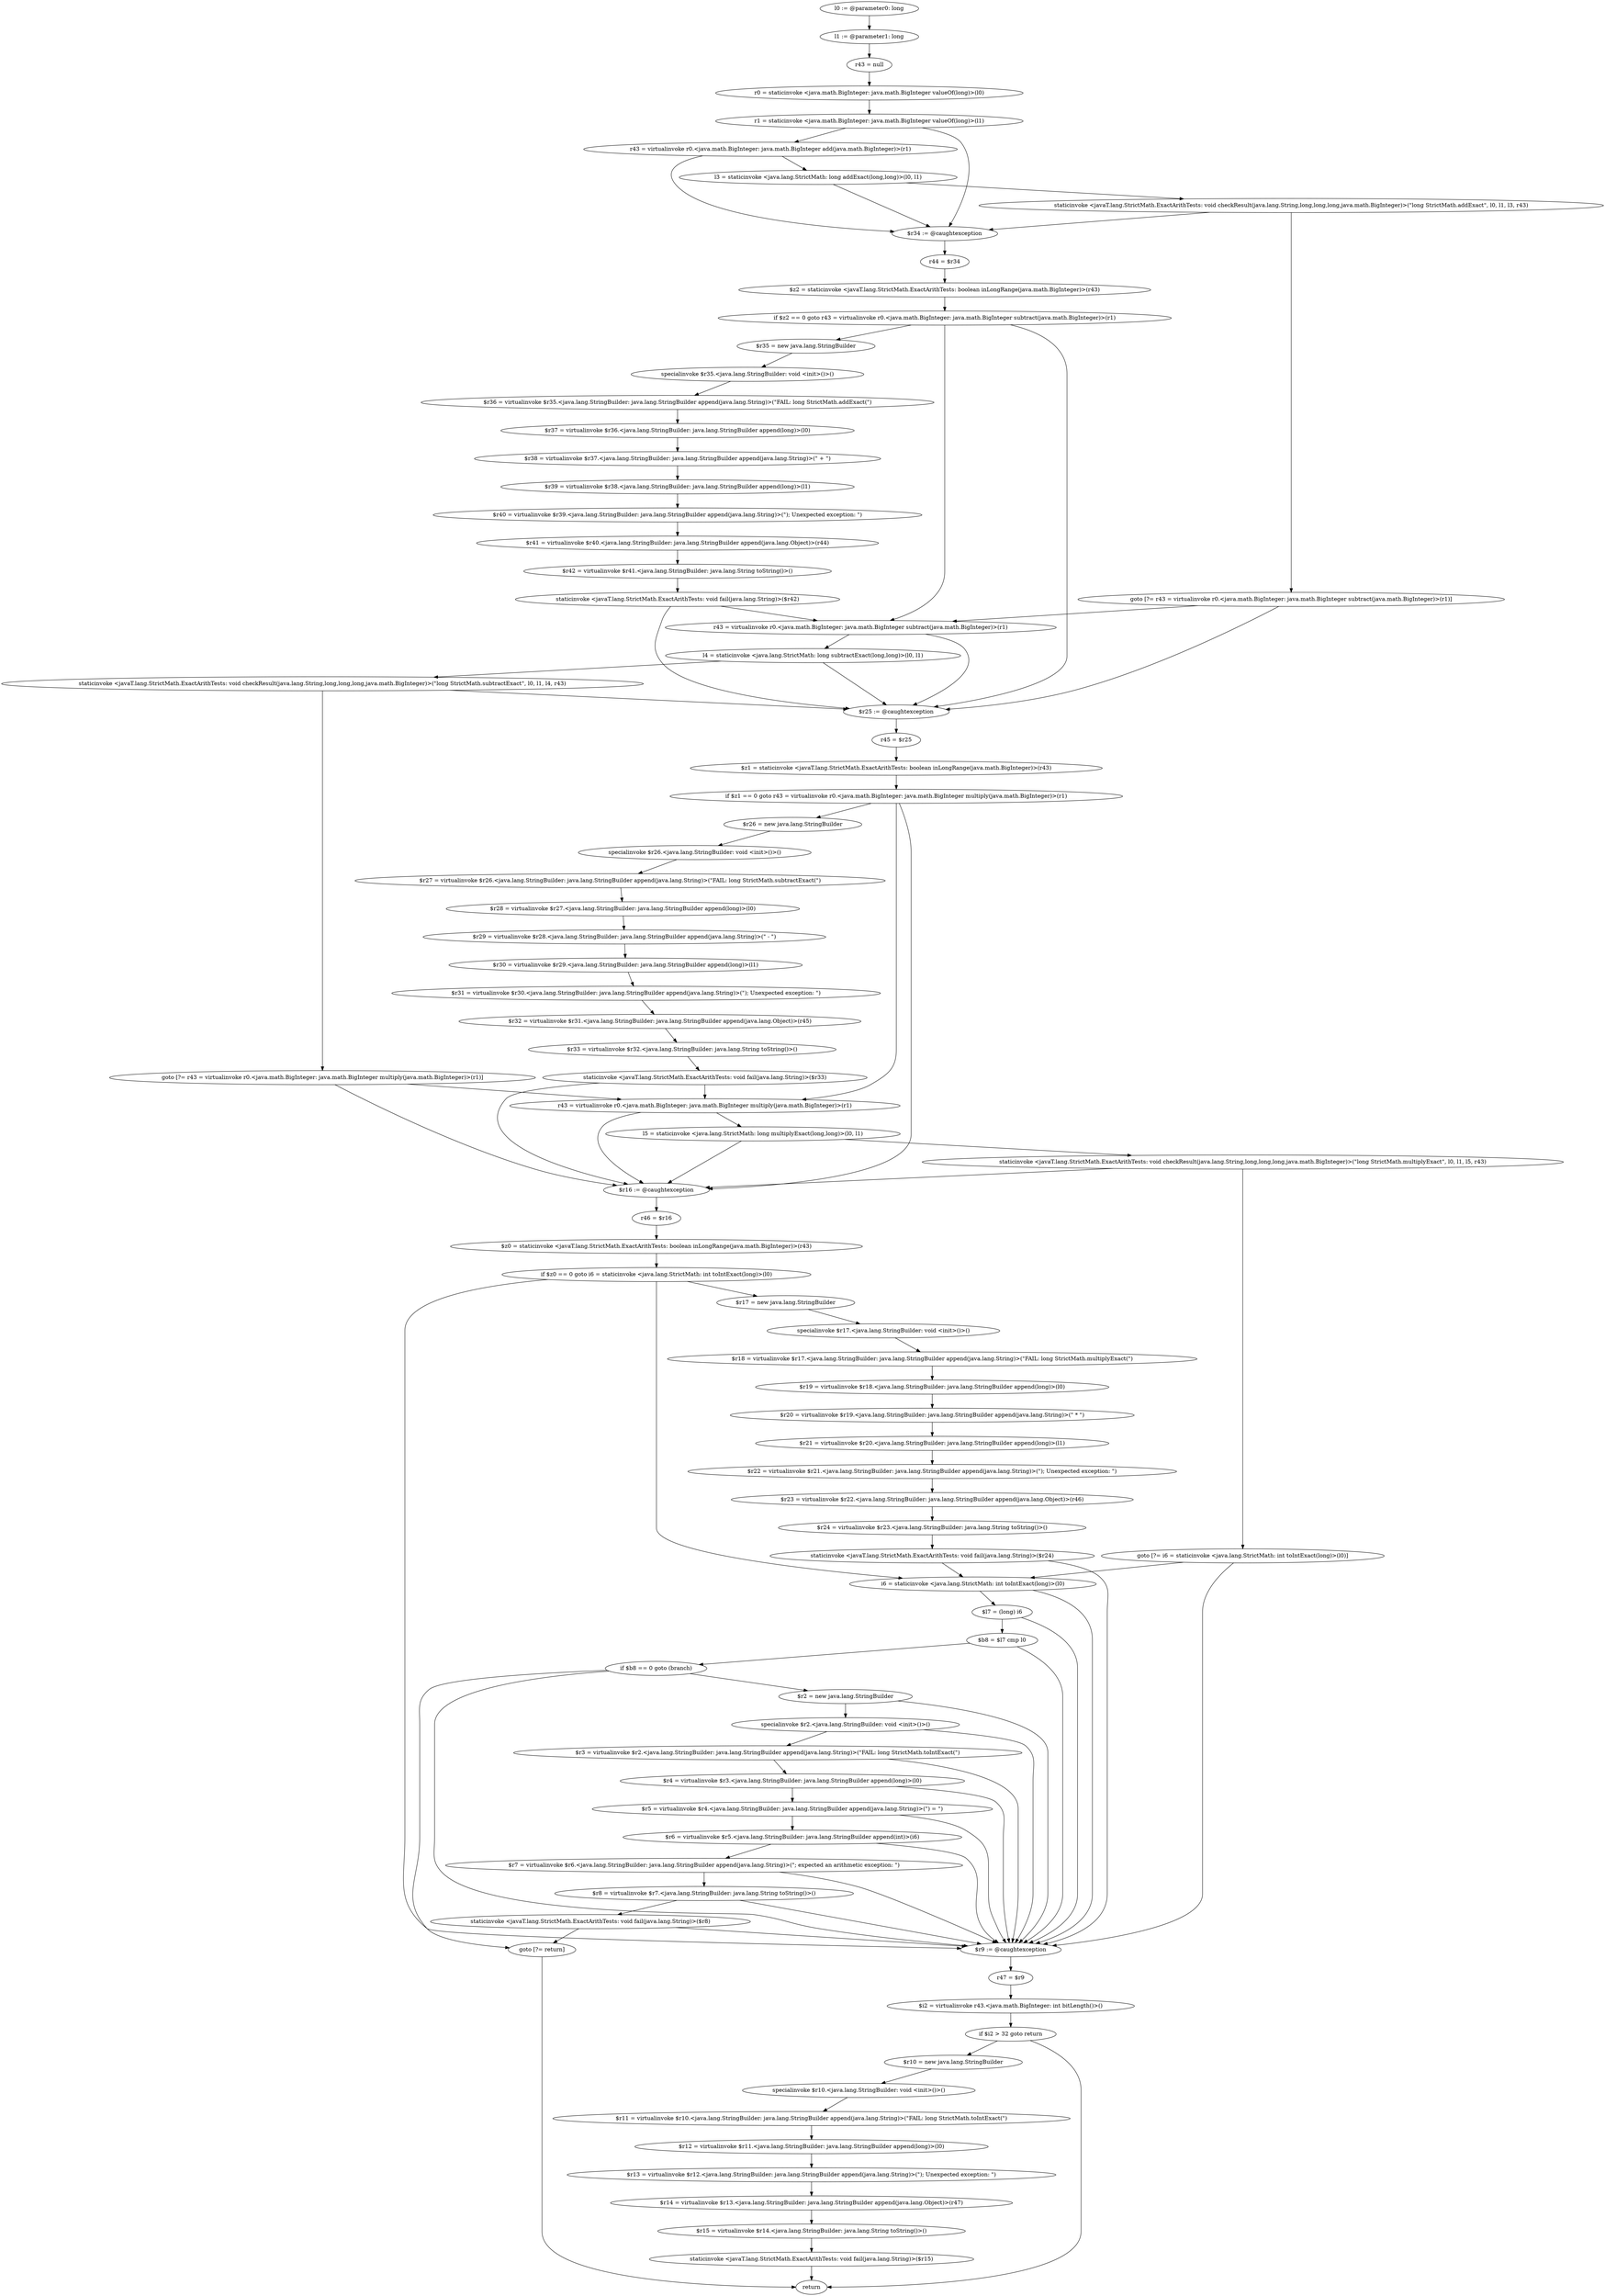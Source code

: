 digraph "unitGraph" {
    "l0 := @parameter0: long"
    "l1 := @parameter1: long"
    "r43 = null"
    "r0 = staticinvoke <java.math.BigInteger: java.math.BigInteger valueOf(long)>(l0)"
    "r1 = staticinvoke <java.math.BigInteger: java.math.BigInteger valueOf(long)>(l1)"
    "r43 = virtualinvoke r0.<java.math.BigInteger: java.math.BigInteger add(java.math.BigInteger)>(r1)"
    "l3 = staticinvoke <java.lang.StrictMath: long addExact(long,long)>(l0, l1)"
    "staticinvoke <javaT.lang.StrictMath.ExactArithTests: void checkResult(java.lang.String,long,long,long,java.math.BigInteger)>(\"long StrictMath.addExact\", l0, l1, l3, r43)"
    "goto [?= r43 = virtualinvoke r0.<java.math.BigInteger: java.math.BigInteger subtract(java.math.BigInteger)>(r1)]"
    "$r34 := @caughtexception"
    "r44 = $r34"
    "$z2 = staticinvoke <javaT.lang.StrictMath.ExactArithTests: boolean inLongRange(java.math.BigInteger)>(r43)"
    "if $z2 == 0 goto r43 = virtualinvoke r0.<java.math.BigInteger: java.math.BigInteger subtract(java.math.BigInteger)>(r1)"
    "$r35 = new java.lang.StringBuilder"
    "specialinvoke $r35.<java.lang.StringBuilder: void <init>()>()"
    "$r36 = virtualinvoke $r35.<java.lang.StringBuilder: java.lang.StringBuilder append(java.lang.String)>(\"FAIL: long StrictMath.addExact(\")"
    "$r37 = virtualinvoke $r36.<java.lang.StringBuilder: java.lang.StringBuilder append(long)>(l0)"
    "$r38 = virtualinvoke $r37.<java.lang.StringBuilder: java.lang.StringBuilder append(java.lang.String)>(\" + \")"
    "$r39 = virtualinvoke $r38.<java.lang.StringBuilder: java.lang.StringBuilder append(long)>(l1)"
    "$r40 = virtualinvoke $r39.<java.lang.StringBuilder: java.lang.StringBuilder append(java.lang.String)>(\"); Unexpected exception: \")"
    "$r41 = virtualinvoke $r40.<java.lang.StringBuilder: java.lang.StringBuilder append(java.lang.Object)>(r44)"
    "$r42 = virtualinvoke $r41.<java.lang.StringBuilder: java.lang.String toString()>()"
    "staticinvoke <javaT.lang.StrictMath.ExactArithTests: void fail(java.lang.String)>($r42)"
    "r43 = virtualinvoke r0.<java.math.BigInteger: java.math.BigInteger subtract(java.math.BigInteger)>(r1)"
    "l4 = staticinvoke <java.lang.StrictMath: long subtractExact(long,long)>(l0, l1)"
    "staticinvoke <javaT.lang.StrictMath.ExactArithTests: void checkResult(java.lang.String,long,long,long,java.math.BigInteger)>(\"long StrictMath.subtractExact\", l0, l1, l4, r43)"
    "goto [?= r43 = virtualinvoke r0.<java.math.BigInteger: java.math.BigInteger multiply(java.math.BigInteger)>(r1)]"
    "$r25 := @caughtexception"
    "r45 = $r25"
    "$z1 = staticinvoke <javaT.lang.StrictMath.ExactArithTests: boolean inLongRange(java.math.BigInteger)>(r43)"
    "if $z1 == 0 goto r43 = virtualinvoke r0.<java.math.BigInteger: java.math.BigInteger multiply(java.math.BigInteger)>(r1)"
    "$r26 = new java.lang.StringBuilder"
    "specialinvoke $r26.<java.lang.StringBuilder: void <init>()>()"
    "$r27 = virtualinvoke $r26.<java.lang.StringBuilder: java.lang.StringBuilder append(java.lang.String)>(\"FAIL: long StrictMath.subtractExact(\")"
    "$r28 = virtualinvoke $r27.<java.lang.StringBuilder: java.lang.StringBuilder append(long)>(l0)"
    "$r29 = virtualinvoke $r28.<java.lang.StringBuilder: java.lang.StringBuilder append(java.lang.String)>(\" - \")"
    "$r30 = virtualinvoke $r29.<java.lang.StringBuilder: java.lang.StringBuilder append(long)>(l1)"
    "$r31 = virtualinvoke $r30.<java.lang.StringBuilder: java.lang.StringBuilder append(java.lang.String)>(\"); Unexpected exception: \")"
    "$r32 = virtualinvoke $r31.<java.lang.StringBuilder: java.lang.StringBuilder append(java.lang.Object)>(r45)"
    "$r33 = virtualinvoke $r32.<java.lang.StringBuilder: java.lang.String toString()>()"
    "staticinvoke <javaT.lang.StrictMath.ExactArithTests: void fail(java.lang.String)>($r33)"
    "r43 = virtualinvoke r0.<java.math.BigInteger: java.math.BigInteger multiply(java.math.BigInteger)>(r1)"
    "l5 = staticinvoke <java.lang.StrictMath: long multiplyExact(long,long)>(l0, l1)"
    "staticinvoke <javaT.lang.StrictMath.ExactArithTests: void checkResult(java.lang.String,long,long,long,java.math.BigInteger)>(\"long StrictMath.multiplyExact\", l0, l1, l5, r43)"
    "goto [?= i6 = staticinvoke <java.lang.StrictMath: int toIntExact(long)>(l0)]"
    "$r16 := @caughtexception"
    "r46 = $r16"
    "$z0 = staticinvoke <javaT.lang.StrictMath.ExactArithTests: boolean inLongRange(java.math.BigInteger)>(r43)"
    "if $z0 == 0 goto i6 = staticinvoke <java.lang.StrictMath: int toIntExact(long)>(l0)"
    "$r17 = new java.lang.StringBuilder"
    "specialinvoke $r17.<java.lang.StringBuilder: void <init>()>()"
    "$r18 = virtualinvoke $r17.<java.lang.StringBuilder: java.lang.StringBuilder append(java.lang.String)>(\"FAIL: long StrictMath.multiplyExact(\")"
    "$r19 = virtualinvoke $r18.<java.lang.StringBuilder: java.lang.StringBuilder append(long)>(l0)"
    "$r20 = virtualinvoke $r19.<java.lang.StringBuilder: java.lang.StringBuilder append(java.lang.String)>(\" * \")"
    "$r21 = virtualinvoke $r20.<java.lang.StringBuilder: java.lang.StringBuilder append(long)>(l1)"
    "$r22 = virtualinvoke $r21.<java.lang.StringBuilder: java.lang.StringBuilder append(java.lang.String)>(\"); Unexpected exception: \")"
    "$r23 = virtualinvoke $r22.<java.lang.StringBuilder: java.lang.StringBuilder append(java.lang.Object)>(r46)"
    "$r24 = virtualinvoke $r23.<java.lang.StringBuilder: java.lang.String toString()>()"
    "staticinvoke <javaT.lang.StrictMath.ExactArithTests: void fail(java.lang.String)>($r24)"
    "i6 = staticinvoke <java.lang.StrictMath: int toIntExact(long)>(l0)"
    "$l7 = (long) i6"
    "$b8 = $l7 cmp l0"
    "if $b8 == 0 goto (branch)"
    "$r2 = new java.lang.StringBuilder"
    "specialinvoke $r2.<java.lang.StringBuilder: void <init>()>()"
    "$r3 = virtualinvoke $r2.<java.lang.StringBuilder: java.lang.StringBuilder append(java.lang.String)>(\"FAIL: long StrictMath.toIntExact(\")"
    "$r4 = virtualinvoke $r3.<java.lang.StringBuilder: java.lang.StringBuilder append(long)>(l0)"
    "$r5 = virtualinvoke $r4.<java.lang.StringBuilder: java.lang.StringBuilder append(java.lang.String)>(\") = \")"
    "$r6 = virtualinvoke $r5.<java.lang.StringBuilder: java.lang.StringBuilder append(int)>(i6)"
    "$r7 = virtualinvoke $r6.<java.lang.StringBuilder: java.lang.StringBuilder append(java.lang.String)>(\"; expected an arithmetic exception: \")"
    "$r8 = virtualinvoke $r7.<java.lang.StringBuilder: java.lang.String toString()>()"
    "staticinvoke <javaT.lang.StrictMath.ExactArithTests: void fail(java.lang.String)>($r8)"
    "goto [?= return]"
    "$r9 := @caughtexception"
    "r47 = $r9"
    "$i2 = virtualinvoke r43.<java.math.BigInteger: int bitLength()>()"
    "if $i2 > 32 goto return"
    "$r10 = new java.lang.StringBuilder"
    "specialinvoke $r10.<java.lang.StringBuilder: void <init>()>()"
    "$r11 = virtualinvoke $r10.<java.lang.StringBuilder: java.lang.StringBuilder append(java.lang.String)>(\"FAIL: long StrictMath.toIntExact(\")"
    "$r12 = virtualinvoke $r11.<java.lang.StringBuilder: java.lang.StringBuilder append(long)>(l0)"
    "$r13 = virtualinvoke $r12.<java.lang.StringBuilder: java.lang.StringBuilder append(java.lang.String)>(\"); Unexpected exception: \")"
    "$r14 = virtualinvoke $r13.<java.lang.StringBuilder: java.lang.StringBuilder append(java.lang.Object)>(r47)"
    "$r15 = virtualinvoke $r14.<java.lang.StringBuilder: java.lang.String toString()>()"
    "staticinvoke <javaT.lang.StrictMath.ExactArithTests: void fail(java.lang.String)>($r15)"
    "return"
    "l0 := @parameter0: long"->"l1 := @parameter1: long";
    "l1 := @parameter1: long"->"r43 = null";
    "r43 = null"->"r0 = staticinvoke <java.math.BigInteger: java.math.BigInteger valueOf(long)>(l0)";
    "r0 = staticinvoke <java.math.BigInteger: java.math.BigInteger valueOf(long)>(l0)"->"r1 = staticinvoke <java.math.BigInteger: java.math.BigInteger valueOf(long)>(l1)";
    "r1 = staticinvoke <java.math.BigInteger: java.math.BigInteger valueOf(long)>(l1)"->"r43 = virtualinvoke r0.<java.math.BigInteger: java.math.BigInteger add(java.math.BigInteger)>(r1)";
    "r1 = staticinvoke <java.math.BigInteger: java.math.BigInteger valueOf(long)>(l1)"->"$r34 := @caughtexception";
    "r43 = virtualinvoke r0.<java.math.BigInteger: java.math.BigInteger add(java.math.BigInteger)>(r1)"->"l3 = staticinvoke <java.lang.StrictMath: long addExact(long,long)>(l0, l1)";
    "r43 = virtualinvoke r0.<java.math.BigInteger: java.math.BigInteger add(java.math.BigInteger)>(r1)"->"$r34 := @caughtexception";
    "l3 = staticinvoke <java.lang.StrictMath: long addExact(long,long)>(l0, l1)"->"staticinvoke <javaT.lang.StrictMath.ExactArithTests: void checkResult(java.lang.String,long,long,long,java.math.BigInteger)>(\"long StrictMath.addExact\", l0, l1, l3, r43)";
    "l3 = staticinvoke <java.lang.StrictMath: long addExact(long,long)>(l0, l1)"->"$r34 := @caughtexception";
    "staticinvoke <javaT.lang.StrictMath.ExactArithTests: void checkResult(java.lang.String,long,long,long,java.math.BigInteger)>(\"long StrictMath.addExact\", l0, l1, l3, r43)"->"goto [?= r43 = virtualinvoke r0.<java.math.BigInteger: java.math.BigInteger subtract(java.math.BigInteger)>(r1)]";
    "staticinvoke <javaT.lang.StrictMath.ExactArithTests: void checkResult(java.lang.String,long,long,long,java.math.BigInteger)>(\"long StrictMath.addExact\", l0, l1, l3, r43)"->"$r34 := @caughtexception";
    "goto [?= r43 = virtualinvoke r0.<java.math.BigInteger: java.math.BigInteger subtract(java.math.BigInteger)>(r1)]"->"r43 = virtualinvoke r0.<java.math.BigInteger: java.math.BigInteger subtract(java.math.BigInteger)>(r1)";
    "goto [?= r43 = virtualinvoke r0.<java.math.BigInteger: java.math.BigInteger subtract(java.math.BigInteger)>(r1)]"->"$r25 := @caughtexception";
    "$r34 := @caughtexception"->"r44 = $r34";
    "r44 = $r34"->"$z2 = staticinvoke <javaT.lang.StrictMath.ExactArithTests: boolean inLongRange(java.math.BigInteger)>(r43)";
    "$z2 = staticinvoke <javaT.lang.StrictMath.ExactArithTests: boolean inLongRange(java.math.BigInteger)>(r43)"->"if $z2 == 0 goto r43 = virtualinvoke r0.<java.math.BigInteger: java.math.BigInteger subtract(java.math.BigInteger)>(r1)";
    "if $z2 == 0 goto r43 = virtualinvoke r0.<java.math.BigInteger: java.math.BigInteger subtract(java.math.BigInteger)>(r1)"->"$r35 = new java.lang.StringBuilder";
    "if $z2 == 0 goto r43 = virtualinvoke r0.<java.math.BigInteger: java.math.BigInteger subtract(java.math.BigInteger)>(r1)"->"r43 = virtualinvoke r0.<java.math.BigInteger: java.math.BigInteger subtract(java.math.BigInteger)>(r1)";
    "if $z2 == 0 goto r43 = virtualinvoke r0.<java.math.BigInteger: java.math.BigInteger subtract(java.math.BigInteger)>(r1)"->"$r25 := @caughtexception";
    "$r35 = new java.lang.StringBuilder"->"specialinvoke $r35.<java.lang.StringBuilder: void <init>()>()";
    "specialinvoke $r35.<java.lang.StringBuilder: void <init>()>()"->"$r36 = virtualinvoke $r35.<java.lang.StringBuilder: java.lang.StringBuilder append(java.lang.String)>(\"FAIL: long StrictMath.addExact(\")";
    "$r36 = virtualinvoke $r35.<java.lang.StringBuilder: java.lang.StringBuilder append(java.lang.String)>(\"FAIL: long StrictMath.addExact(\")"->"$r37 = virtualinvoke $r36.<java.lang.StringBuilder: java.lang.StringBuilder append(long)>(l0)";
    "$r37 = virtualinvoke $r36.<java.lang.StringBuilder: java.lang.StringBuilder append(long)>(l0)"->"$r38 = virtualinvoke $r37.<java.lang.StringBuilder: java.lang.StringBuilder append(java.lang.String)>(\" + \")";
    "$r38 = virtualinvoke $r37.<java.lang.StringBuilder: java.lang.StringBuilder append(java.lang.String)>(\" + \")"->"$r39 = virtualinvoke $r38.<java.lang.StringBuilder: java.lang.StringBuilder append(long)>(l1)";
    "$r39 = virtualinvoke $r38.<java.lang.StringBuilder: java.lang.StringBuilder append(long)>(l1)"->"$r40 = virtualinvoke $r39.<java.lang.StringBuilder: java.lang.StringBuilder append(java.lang.String)>(\"); Unexpected exception: \")";
    "$r40 = virtualinvoke $r39.<java.lang.StringBuilder: java.lang.StringBuilder append(java.lang.String)>(\"); Unexpected exception: \")"->"$r41 = virtualinvoke $r40.<java.lang.StringBuilder: java.lang.StringBuilder append(java.lang.Object)>(r44)";
    "$r41 = virtualinvoke $r40.<java.lang.StringBuilder: java.lang.StringBuilder append(java.lang.Object)>(r44)"->"$r42 = virtualinvoke $r41.<java.lang.StringBuilder: java.lang.String toString()>()";
    "$r42 = virtualinvoke $r41.<java.lang.StringBuilder: java.lang.String toString()>()"->"staticinvoke <javaT.lang.StrictMath.ExactArithTests: void fail(java.lang.String)>($r42)";
    "staticinvoke <javaT.lang.StrictMath.ExactArithTests: void fail(java.lang.String)>($r42)"->"r43 = virtualinvoke r0.<java.math.BigInteger: java.math.BigInteger subtract(java.math.BigInteger)>(r1)";
    "staticinvoke <javaT.lang.StrictMath.ExactArithTests: void fail(java.lang.String)>($r42)"->"$r25 := @caughtexception";
    "r43 = virtualinvoke r0.<java.math.BigInteger: java.math.BigInteger subtract(java.math.BigInteger)>(r1)"->"l4 = staticinvoke <java.lang.StrictMath: long subtractExact(long,long)>(l0, l1)";
    "r43 = virtualinvoke r0.<java.math.BigInteger: java.math.BigInteger subtract(java.math.BigInteger)>(r1)"->"$r25 := @caughtexception";
    "l4 = staticinvoke <java.lang.StrictMath: long subtractExact(long,long)>(l0, l1)"->"staticinvoke <javaT.lang.StrictMath.ExactArithTests: void checkResult(java.lang.String,long,long,long,java.math.BigInteger)>(\"long StrictMath.subtractExact\", l0, l1, l4, r43)";
    "l4 = staticinvoke <java.lang.StrictMath: long subtractExact(long,long)>(l0, l1)"->"$r25 := @caughtexception";
    "staticinvoke <javaT.lang.StrictMath.ExactArithTests: void checkResult(java.lang.String,long,long,long,java.math.BigInteger)>(\"long StrictMath.subtractExact\", l0, l1, l4, r43)"->"goto [?= r43 = virtualinvoke r0.<java.math.BigInteger: java.math.BigInteger multiply(java.math.BigInteger)>(r1)]";
    "staticinvoke <javaT.lang.StrictMath.ExactArithTests: void checkResult(java.lang.String,long,long,long,java.math.BigInteger)>(\"long StrictMath.subtractExact\", l0, l1, l4, r43)"->"$r25 := @caughtexception";
    "goto [?= r43 = virtualinvoke r0.<java.math.BigInteger: java.math.BigInteger multiply(java.math.BigInteger)>(r1)]"->"r43 = virtualinvoke r0.<java.math.BigInteger: java.math.BigInteger multiply(java.math.BigInteger)>(r1)";
    "goto [?= r43 = virtualinvoke r0.<java.math.BigInteger: java.math.BigInteger multiply(java.math.BigInteger)>(r1)]"->"$r16 := @caughtexception";
    "$r25 := @caughtexception"->"r45 = $r25";
    "r45 = $r25"->"$z1 = staticinvoke <javaT.lang.StrictMath.ExactArithTests: boolean inLongRange(java.math.BigInteger)>(r43)";
    "$z1 = staticinvoke <javaT.lang.StrictMath.ExactArithTests: boolean inLongRange(java.math.BigInteger)>(r43)"->"if $z1 == 0 goto r43 = virtualinvoke r0.<java.math.BigInteger: java.math.BigInteger multiply(java.math.BigInteger)>(r1)";
    "if $z1 == 0 goto r43 = virtualinvoke r0.<java.math.BigInteger: java.math.BigInteger multiply(java.math.BigInteger)>(r1)"->"$r26 = new java.lang.StringBuilder";
    "if $z1 == 0 goto r43 = virtualinvoke r0.<java.math.BigInteger: java.math.BigInteger multiply(java.math.BigInteger)>(r1)"->"r43 = virtualinvoke r0.<java.math.BigInteger: java.math.BigInteger multiply(java.math.BigInteger)>(r1)";
    "if $z1 == 0 goto r43 = virtualinvoke r0.<java.math.BigInteger: java.math.BigInteger multiply(java.math.BigInteger)>(r1)"->"$r16 := @caughtexception";
    "$r26 = new java.lang.StringBuilder"->"specialinvoke $r26.<java.lang.StringBuilder: void <init>()>()";
    "specialinvoke $r26.<java.lang.StringBuilder: void <init>()>()"->"$r27 = virtualinvoke $r26.<java.lang.StringBuilder: java.lang.StringBuilder append(java.lang.String)>(\"FAIL: long StrictMath.subtractExact(\")";
    "$r27 = virtualinvoke $r26.<java.lang.StringBuilder: java.lang.StringBuilder append(java.lang.String)>(\"FAIL: long StrictMath.subtractExact(\")"->"$r28 = virtualinvoke $r27.<java.lang.StringBuilder: java.lang.StringBuilder append(long)>(l0)";
    "$r28 = virtualinvoke $r27.<java.lang.StringBuilder: java.lang.StringBuilder append(long)>(l0)"->"$r29 = virtualinvoke $r28.<java.lang.StringBuilder: java.lang.StringBuilder append(java.lang.String)>(\" - \")";
    "$r29 = virtualinvoke $r28.<java.lang.StringBuilder: java.lang.StringBuilder append(java.lang.String)>(\" - \")"->"$r30 = virtualinvoke $r29.<java.lang.StringBuilder: java.lang.StringBuilder append(long)>(l1)";
    "$r30 = virtualinvoke $r29.<java.lang.StringBuilder: java.lang.StringBuilder append(long)>(l1)"->"$r31 = virtualinvoke $r30.<java.lang.StringBuilder: java.lang.StringBuilder append(java.lang.String)>(\"); Unexpected exception: \")";
    "$r31 = virtualinvoke $r30.<java.lang.StringBuilder: java.lang.StringBuilder append(java.lang.String)>(\"); Unexpected exception: \")"->"$r32 = virtualinvoke $r31.<java.lang.StringBuilder: java.lang.StringBuilder append(java.lang.Object)>(r45)";
    "$r32 = virtualinvoke $r31.<java.lang.StringBuilder: java.lang.StringBuilder append(java.lang.Object)>(r45)"->"$r33 = virtualinvoke $r32.<java.lang.StringBuilder: java.lang.String toString()>()";
    "$r33 = virtualinvoke $r32.<java.lang.StringBuilder: java.lang.String toString()>()"->"staticinvoke <javaT.lang.StrictMath.ExactArithTests: void fail(java.lang.String)>($r33)";
    "staticinvoke <javaT.lang.StrictMath.ExactArithTests: void fail(java.lang.String)>($r33)"->"r43 = virtualinvoke r0.<java.math.BigInteger: java.math.BigInteger multiply(java.math.BigInteger)>(r1)";
    "staticinvoke <javaT.lang.StrictMath.ExactArithTests: void fail(java.lang.String)>($r33)"->"$r16 := @caughtexception";
    "r43 = virtualinvoke r0.<java.math.BigInteger: java.math.BigInteger multiply(java.math.BigInteger)>(r1)"->"l5 = staticinvoke <java.lang.StrictMath: long multiplyExact(long,long)>(l0, l1)";
    "r43 = virtualinvoke r0.<java.math.BigInteger: java.math.BigInteger multiply(java.math.BigInteger)>(r1)"->"$r16 := @caughtexception";
    "l5 = staticinvoke <java.lang.StrictMath: long multiplyExact(long,long)>(l0, l1)"->"staticinvoke <javaT.lang.StrictMath.ExactArithTests: void checkResult(java.lang.String,long,long,long,java.math.BigInteger)>(\"long StrictMath.multiplyExact\", l0, l1, l5, r43)";
    "l5 = staticinvoke <java.lang.StrictMath: long multiplyExact(long,long)>(l0, l1)"->"$r16 := @caughtexception";
    "staticinvoke <javaT.lang.StrictMath.ExactArithTests: void checkResult(java.lang.String,long,long,long,java.math.BigInteger)>(\"long StrictMath.multiplyExact\", l0, l1, l5, r43)"->"goto [?= i6 = staticinvoke <java.lang.StrictMath: int toIntExact(long)>(l0)]";
    "staticinvoke <javaT.lang.StrictMath.ExactArithTests: void checkResult(java.lang.String,long,long,long,java.math.BigInteger)>(\"long StrictMath.multiplyExact\", l0, l1, l5, r43)"->"$r16 := @caughtexception";
    "goto [?= i6 = staticinvoke <java.lang.StrictMath: int toIntExact(long)>(l0)]"->"i6 = staticinvoke <java.lang.StrictMath: int toIntExact(long)>(l0)";
    "goto [?= i6 = staticinvoke <java.lang.StrictMath: int toIntExact(long)>(l0)]"->"$r9 := @caughtexception";
    "$r16 := @caughtexception"->"r46 = $r16";
    "r46 = $r16"->"$z0 = staticinvoke <javaT.lang.StrictMath.ExactArithTests: boolean inLongRange(java.math.BigInteger)>(r43)";
    "$z0 = staticinvoke <javaT.lang.StrictMath.ExactArithTests: boolean inLongRange(java.math.BigInteger)>(r43)"->"if $z0 == 0 goto i6 = staticinvoke <java.lang.StrictMath: int toIntExact(long)>(l0)";
    "if $z0 == 0 goto i6 = staticinvoke <java.lang.StrictMath: int toIntExact(long)>(l0)"->"$r17 = new java.lang.StringBuilder";
    "if $z0 == 0 goto i6 = staticinvoke <java.lang.StrictMath: int toIntExact(long)>(l0)"->"i6 = staticinvoke <java.lang.StrictMath: int toIntExact(long)>(l0)";
    "if $z0 == 0 goto i6 = staticinvoke <java.lang.StrictMath: int toIntExact(long)>(l0)"->"$r9 := @caughtexception";
    "$r17 = new java.lang.StringBuilder"->"specialinvoke $r17.<java.lang.StringBuilder: void <init>()>()";
    "specialinvoke $r17.<java.lang.StringBuilder: void <init>()>()"->"$r18 = virtualinvoke $r17.<java.lang.StringBuilder: java.lang.StringBuilder append(java.lang.String)>(\"FAIL: long StrictMath.multiplyExact(\")";
    "$r18 = virtualinvoke $r17.<java.lang.StringBuilder: java.lang.StringBuilder append(java.lang.String)>(\"FAIL: long StrictMath.multiplyExact(\")"->"$r19 = virtualinvoke $r18.<java.lang.StringBuilder: java.lang.StringBuilder append(long)>(l0)";
    "$r19 = virtualinvoke $r18.<java.lang.StringBuilder: java.lang.StringBuilder append(long)>(l0)"->"$r20 = virtualinvoke $r19.<java.lang.StringBuilder: java.lang.StringBuilder append(java.lang.String)>(\" * \")";
    "$r20 = virtualinvoke $r19.<java.lang.StringBuilder: java.lang.StringBuilder append(java.lang.String)>(\" * \")"->"$r21 = virtualinvoke $r20.<java.lang.StringBuilder: java.lang.StringBuilder append(long)>(l1)";
    "$r21 = virtualinvoke $r20.<java.lang.StringBuilder: java.lang.StringBuilder append(long)>(l1)"->"$r22 = virtualinvoke $r21.<java.lang.StringBuilder: java.lang.StringBuilder append(java.lang.String)>(\"); Unexpected exception: \")";
    "$r22 = virtualinvoke $r21.<java.lang.StringBuilder: java.lang.StringBuilder append(java.lang.String)>(\"); Unexpected exception: \")"->"$r23 = virtualinvoke $r22.<java.lang.StringBuilder: java.lang.StringBuilder append(java.lang.Object)>(r46)";
    "$r23 = virtualinvoke $r22.<java.lang.StringBuilder: java.lang.StringBuilder append(java.lang.Object)>(r46)"->"$r24 = virtualinvoke $r23.<java.lang.StringBuilder: java.lang.String toString()>()";
    "$r24 = virtualinvoke $r23.<java.lang.StringBuilder: java.lang.String toString()>()"->"staticinvoke <javaT.lang.StrictMath.ExactArithTests: void fail(java.lang.String)>($r24)";
    "staticinvoke <javaT.lang.StrictMath.ExactArithTests: void fail(java.lang.String)>($r24)"->"i6 = staticinvoke <java.lang.StrictMath: int toIntExact(long)>(l0)";
    "staticinvoke <javaT.lang.StrictMath.ExactArithTests: void fail(java.lang.String)>($r24)"->"$r9 := @caughtexception";
    "i6 = staticinvoke <java.lang.StrictMath: int toIntExact(long)>(l0)"->"$l7 = (long) i6";
    "i6 = staticinvoke <java.lang.StrictMath: int toIntExact(long)>(l0)"->"$r9 := @caughtexception";
    "$l7 = (long) i6"->"$b8 = $l7 cmp l0";
    "$l7 = (long) i6"->"$r9 := @caughtexception";
    "$b8 = $l7 cmp l0"->"if $b8 == 0 goto (branch)";
    "$b8 = $l7 cmp l0"->"$r9 := @caughtexception";
    "if $b8 == 0 goto (branch)"->"$r2 = new java.lang.StringBuilder";
    "if $b8 == 0 goto (branch)"->"goto [?= return]";
    "if $b8 == 0 goto (branch)"->"$r9 := @caughtexception";
    "$r2 = new java.lang.StringBuilder"->"specialinvoke $r2.<java.lang.StringBuilder: void <init>()>()";
    "$r2 = new java.lang.StringBuilder"->"$r9 := @caughtexception";
    "specialinvoke $r2.<java.lang.StringBuilder: void <init>()>()"->"$r3 = virtualinvoke $r2.<java.lang.StringBuilder: java.lang.StringBuilder append(java.lang.String)>(\"FAIL: long StrictMath.toIntExact(\")";
    "specialinvoke $r2.<java.lang.StringBuilder: void <init>()>()"->"$r9 := @caughtexception";
    "$r3 = virtualinvoke $r2.<java.lang.StringBuilder: java.lang.StringBuilder append(java.lang.String)>(\"FAIL: long StrictMath.toIntExact(\")"->"$r4 = virtualinvoke $r3.<java.lang.StringBuilder: java.lang.StringBuilder append(long)>(l0)";
    "$r3 = virtualinvoke $r2.<java.lang.StringBuilder: java.lang.StringBuilder append(java.lang.String)>(\"FAIL: long StrictMath.toIntExact(\")"->"$r9 := @caughtexception";
    "$r4 = virtualinvoke $r3.<java.lang.StringBuilder: java.lang.StringBuilder append(long)>(l0)"->"$r5 = virtualinvoke $r4.<java.lang.StringBuilder: java.lang.StringBuilder append(java.lang.String)>(\") = \")";
    "$r4 = virtualinvoke $r3.<java.lang.StringBuilder: java.lang.StringBuilder append(long)>(l0)"->"$r9 := @caughtexception";
    "$r5 = virtualinvoke $r4.<java.lang.StringBuilder: java.lang.StringBuilder append(java.lang.String)>(\") = \")"->"$r6 = virtualinvoke $r5.<java.lang.StringBuilder: java.lang.StringBuilder append(int)>(i6)";
    "$r5 = virtualinvoke $r4.<java.lang.StringBuilder: java.lang.StringBuilder append(java.lang.String)>(\") = \")"->"$r9 := @caughtexception";
    "$r6 = virtualinvoke $r5.<java.lang.StringBuilder: java.lang.StringBuilder append(int)>(i6)"->"$r7 = virtualinvoke $r6.<java.lang.StringBuilder: java.lang.StringBuilder append(java.lang.String)>(\"; expected an arithmetic exception: \")";
    "$r6 = virtualinvoke $r5.<java.lang.StringBuilder: java.lang.StringBuilder append(int)>(i6)"->"$r9 := @caughtexception";
    "$r7 = virtualinvoke $r6.<java.lang.StringBuilder: java.lang.StringBuilder append(java.lang.String)>(\"; expected an arithmetic exception: \")"->"$r8 = virtualinvoke $r7.<java.lang.StringBuilder: java.lang.String toString()>()";
    "$r7 = virtualinvoke $r6.<java.lang.StringBuilder: java.lang.StringBuilder append(java.lang.String)>(\"; expected an arithmetic exception: \")"->"$r9 := @caughtexception";
    "$r8 = virtualinvoke $r7.<java.lang.StringBuilder: java.lang.String toString()>()"->"staticinvoke <javaT.lang.StrictMath.ExactArithTests: void fail(java.lang.String)>($r8)";
    "$r8 = virtualinvoke $r7.<java.lang.StringBuilder: java.lang.String toString()>()"->"$r9 := @caughtexception";
    "staticinvoke <javaT.lang.StrictMath.ExactArithTests: void fail(java.lang.String)>($r8)"->"goto [?= return]";
    "staticinvoke <javaT.lang.StrictMath.ExactArithTests: void fail(java.lang.String)>($r8)"->"$r9 := @caughtexception";
    "goto [?= return]"->"return";
    "$r9 := @caughtexception"->"r47 = $r9";
    "r47 = $r9"->"$i2 = virtualinvoke r43.<java.math.BigInteger: int bitLength()>()";
    "$i2 = virtualinvoke r43.<java.math.BigInteger: int bitLength()>()"->"if $i2 > 32 goto return";
    "if $i2 > 32 goto return"->"$r10 = new java.lang.StringBuilder";
    "if $i2 > 32 goto return"->"return";
    "$r10 = new java.lang.StringBuilder"->"specialinvoke $r10.<java.lang.StringBuilder: void <init>()>()";
    "specialinvoke $r10.<java.lang.StringBuilder: void <init>()>()"->"$r11 = virtualinvoke $r10.<java.lang.StringBuilder: java.lang.StringBuilder append(java.lang.String)>(\"FAIL: long StrictMath.toIntExact(\")";
    "$r11 = virtualinvoke $r10.<java.lang.StringBuilder: java.lang.StringBuilder append(java.lang.String)>(\"FAIL: long StrictMath.toIntExact(\")"->"$r12 = virtualinvoke $r11.<java.lang.StringBuilder: java.lang.StringBuilder append(long)>(l0)";
    "$r12 = virtualinvoke $r11.<java.lang.StringBuilder: java.lang.StringBuilder append(long)>(l0)"->"$r13 = virtualinvoke $r12.<java.lang.StringBuilder: java.lang.StringBuilder append(java.lang.String)>(\"); Unexpected exception: \")";
    "$r13 = virtualinvoke $r12.<java.lang.StringBuilder: java.lang.StringBuilder append(java.lang.String)>(\"); Unexpected exception: \")"->"$r14 = virtualinvoke $r13.<java.lang.StringBuilder: java.lang.StringBuilder append(java.lang.Object)>(r47)";
    "$r14 = virtualinvoke $r13.<java.lang.StringBuilder: java.lang.StringBuilder append(java.lang.Object)>(r47)"->"$r15 = virtualinvoke $r14.<java.lang.StringBuilder: java.lang.String toString()>()";
    "$r15 = virtualinvoke $r14.<java.lang.StringBuilder: java.lang.String toString()>()"->"staticinvoke <javaT.lang.StrictMath.ExactArithTests: void fail(java.lang.String)>($r15)";
    "staticinvoke <javaT.lang.StrictMath.ExactArithTests: void fail(java.lang.String)>($r15)"->"return";
}
